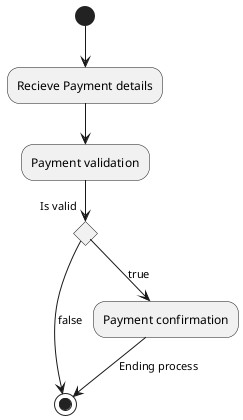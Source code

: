   ```plantuml
@startuml CreatePayment

(*) --> "Recieve Payment details"
--> "Payment validation"
if "Is valid" then
  -->[false] (*)
else
  -->[true] "Payment confirmation"
  -->[Ending process] (*)
endif

@enduml
```